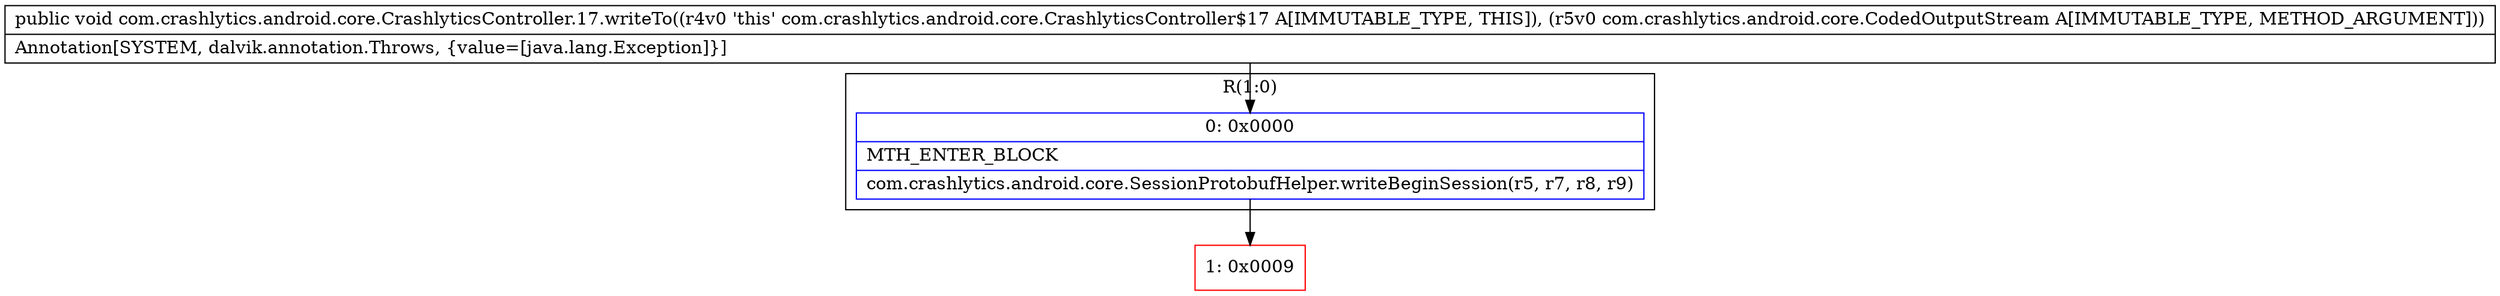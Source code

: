 digraph "CFG forcom.crashlytics.android.core.CrashlyticsController.17.writeTo(Lcom\/crashlytics\/android\/core\/CodedOutputStream;)V" {
subgraph cluster_Region_293607730 {
label = "R(1:0)";
node [shape=record,color=blue];
Node_0 [shape=record,label="{0\:\ 0x0000|MTH_ENTER_BLOCK\l|com.crashlytics.android.core.SessionProtobufHelper.writeBeginSession(r5, r7, r8, r9)\l}"];
}
Node_1 [shape=record,color=red,label="{1\:\ 0x0009}"];
MethodNode[shape=record,label="{public void com.crashlytics.android.core.CrashlyticsController.17.writeTo((r4v0 'this' com.crashlytics.android.core.CrashlyticsController$17 A[IMMUTABLE_TYPE, THIS]), (r5v0 com.crashlytics.android.core.CodedOutputStream A[IMMUTABLE_TYPE, METHOD_ARGUMENT]))  | Annotation[SYSTEM, dalvik.annotation.Throws, \{value=[java.lang.Exception]\}]\l}"];
MethodNode -> Node_0;
Node_0 -> Node_1;
}

